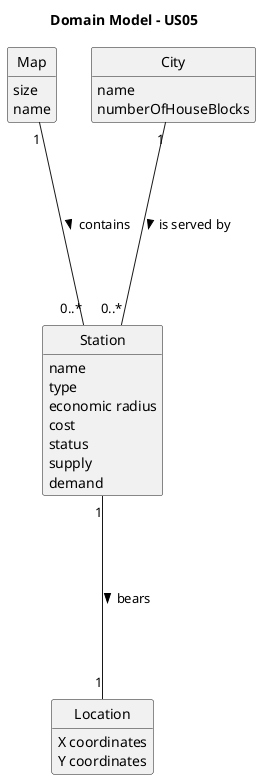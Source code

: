 @startuml

skinparam monochrome true
skinparam packageStyle rectangle
skinparam shadowing false
skinparam classAttributeIconSize 0
hide circle
hide methods

title Domain Model - US05

class Map {
    size
    name
}

class City {
    name
    numberOfHouseBlocks
}

class Location {
    X coordinates
    Y coordinates
}

class Station {
    name
    type
    economic radius
    cost
    status
    supply
    demand
}

Map "1" ---- "0..*" Station : contains >
City "1" ---- "0..*" Station : is served by >
Station "1" ---- "1" Location : bears >

@enduml